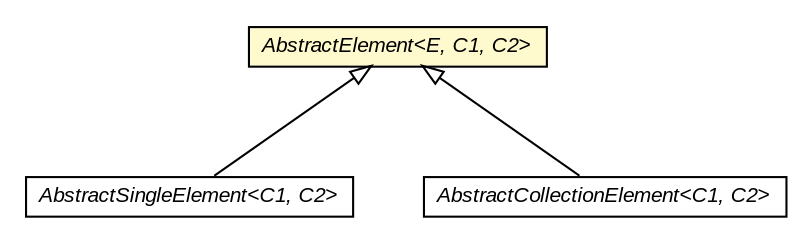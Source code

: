#!/usr/local/bin/dot
#
# Class diagram 
# Generated by UMLGraph version 5.3 (http://www.umlgraph.org/)
#

digraph G {
	edge [fontname="arial",fontsize=10,labelfontname="arial",labelfontsize=10];
	node [fontname="arial",fontsize=10,shape=plaintext];
	nodesep=0.25;
	ranksep=0.5;
	// context.arch.discoverer.component.AbstractSingleElement<C1, C2>
	c156862 [label=<<table title="context.arch.discoverer.component.AbstractSingleElement" border="0" cellborder="1" cellspacing="0" cellpadding="2" port="p" href="./AbstractSingleElement.html">
		<tr><td><table border="0" cellspacing="0" cellpadding="1">
<tr><td align="center" balign="center"><font face="arial italic"> AbstractSingleElement&lt;C1, C2&gt; </font></td></tr>
		</table></td></tr>
		</table>>, fontname="arial", fontcolor="black", fontsize=10.0];
	// context.arch.discoverer.component.AbstractElement<E, C1, C2>
	c156863 [label=<<table title="context.arch.discoverer.component.AbstractElement" border="0" cellborder="1" cellspacing="0" cellpadding="2" port="p" bgcolor="lemonChiffon" href="./AbstractElement.html">
		<tr><td><table border="0" cellspacing="0" cellpadding="1">
<tr><td align="center" balign="center"><font face="arial italic"> AbstractElement&lt;E, C1, C2&gt; </font></td></tr>
		</table></td></tr>
		</table>>, fontname="arial", fontcolor="black", fontsize=10.0];
	// context.arch.discoverer.component.AbstractCollectionElement<C1, C2>
	c156865 [label=<<table title="context.arch.discoverer.component.AbstractCollectionElement" border="0" cellborder="1" cellspacing="0" cellpadding="2" port="p" href="./AbstractCollectionElement.html">
		<tr><td><table border="0" cellspacing="0" cellpadding="1">
<tr><td align="center" balign="center"><font face="arial italic"> AbstractCollectionElement&lt;C1, C2&gt; </font></td></tr>
		</table></td></tr>
		</table>>, fontname="arial", fontcolor="black", fontsize=10.0];
	//context.arch.discoverer.component.AbstractSingleElement<C1, C2> extends context.arch.discoverer.component.AbstractElement<C1, C1, C2>
	c156863:p -> c156862:p [dir=back,arrowtail=empty];
	//context.arch.discoverer.component.AbstractCollectionElement<C1, C2> extends context.arch.discoverer.component.AbstractElement<java.util.Collection<C1>, C1, C2>
	c156863:p -> c156865:p [dir=back,arrowtail=empty];
}

